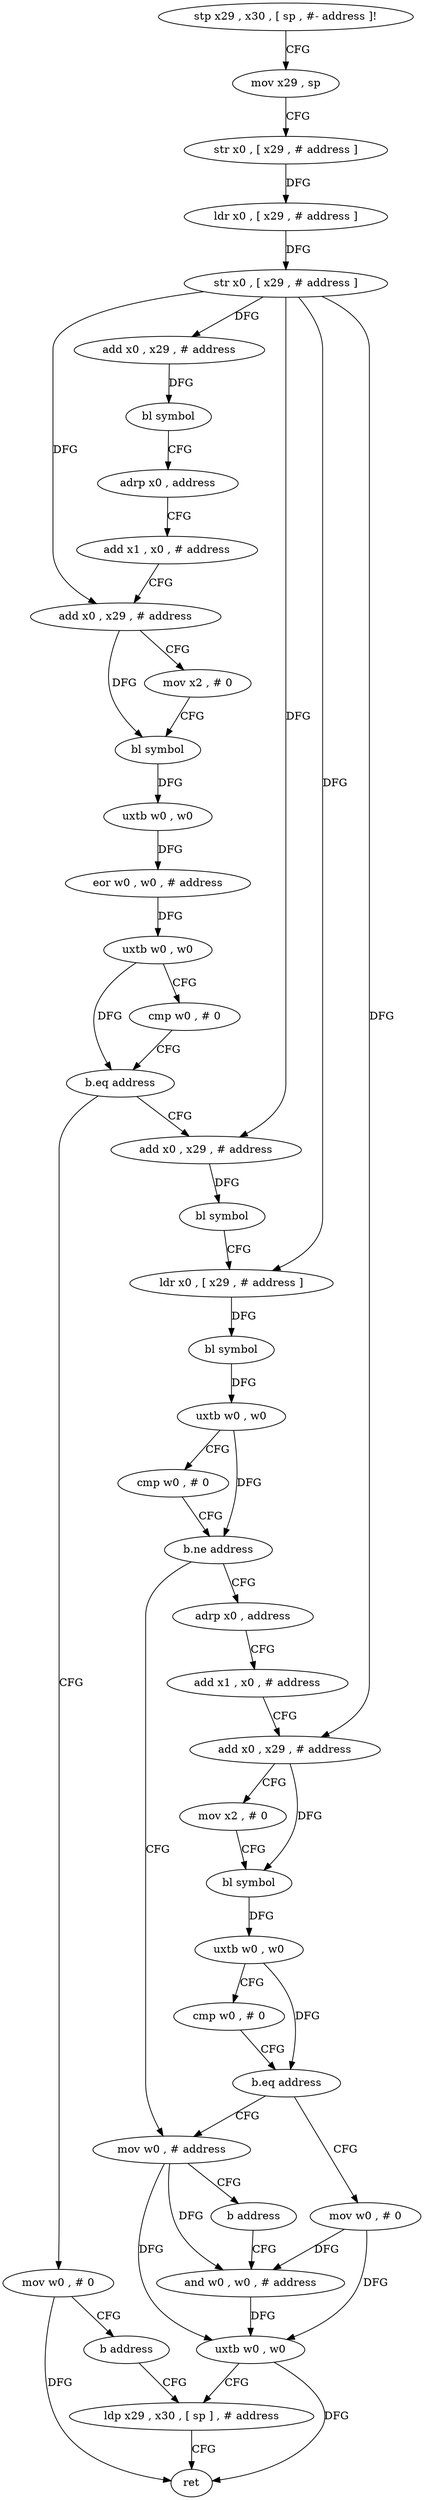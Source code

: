 digraph "func" {
"97268" [label = "stp x29 , x30 , [ sp , #- address ]!" ]
"97272" [label = "mov x29 , sp" ]
"97276" [label = "str x0 , [ x29 , # address ]" ]
"97280" [label = "ldr x0 , [ x29 , # address ]" ]
"97284" [label = "str x0 , [ x29 , # address ]" ]
"97288" [label = "add x0 , x29 , # address" ]
"97292" [label = "bl symbol" ]
"97296" [label = "adrp x0 , address" ]
"97300" [label = "add x1 , x0 , # address" ]
"97304" [label = "add x0 , x29 , # address" ]
"97308" [label = "mov x2 , # 0" ]
"97312" [label = "bl symbol" ]
"97316" [label = "uxtb w0 , w0" ]
"97320" [label = "eor w0 , w0 , # address" ]
"97324" [label = "uxtb w0 , w0" ]
"97328" [label = "cmp w0 , # 0" ]
"97332" [label = "b.eq address" ]
"97344" [label = "add x0 , x29 , # address" ]
"97336" [label = "mov w0 , # 0" ]
"97348" [label = "bl symbol" ]
"97352" [label = "ldr x0 , [ x29 , # address ]" ]
"97356" [label = "bl symbol" ]
"97360" [label = "uxtb w0 , w0" ]
"97364" [label = "cmp w0 , # 0" ]
"97368" [label = "b.ne address" ]
"97404" [label = "mov w0 , # address" ]
"97372" [label = "adrp x0 , address" ]
"97340" [label = "b address" ]
"97424" [label = "ldp x29 , x30 , [ sp ] , # address" ]
"97408" [label = "b address" ]
"97416" [label = "and w0 , w0 , # address" ]
"97376" [label = "add x1 , x0 , # address" ]
"97380" [label = "add x0 , x29 , # address" ]
"97384" [label = "mov x2 , # 0" ]
"97388" [label = "bl symbol" ]
"97392" [label = "uxtb w0 , w0" ]
"97396" [label = "cmp w0 , # 0" ]
"97400" [label = "b.eq address" ]
"97412" [label = "mov w0 , # 0" ]
"97428" [label = "ret" ]
"97420" [label = "uxtb w0 , w0" ]
"97268" -> "97272" [ label = "CFG" ]
"97272" -> "97276" [ label = "CFG" ]
"97276" -> "97280" [ label = "DFG" ]
"97280" -> "97284" [ label = "DFG" ]
"97284" -> "97288" [ label = "DFG" ]
"97284" -> "97352" [ label = "DFG" ]
"97284" -> "97304" [ label = "DFG" ]
"97284" -> "97344" [ label = "DFG" ]
"97284" -> "97380" [ label = "DFG" ]
"97288" -> "97292" [ label = "DFG" ]
"97292" -> "97296" [ label = "CFG" ]
"97296" -> "97300" [ label = "CFG" ]
"97300" -> "97304" [ label = "CFG" ]
"97304" -> "97308" [ label = "CFG" ]
"97304" -> "97312" [ label = "DFG" ]
"97308" -> "97312" [ label = "CFG" ]
"97312" -> "97316" [ label = "DFG" ]
"97316" -> "97320" [ label = "DFG" ]
"97320" -> "97324" [ label = "DFG" ]
"97324" -> "97328" [ label = "CFG" ]
"97324" -> "97332" [ label = "DFG" ]
"97328" -> "97332" [ label = "CFG" ]
"97332" -> "97344" [ label = "CFG" ]
"97332" -> "97336" [ label = "CFG" ]
"97344" -> "97348" [ label = "DFG" ]
"97336" -> "97340" [ label = "CFG" ]
"97336" -> "97428" [ label = "DFG" ]
"97348" -> "97352" [ label = "CFG" ]
"97352" -> "97356" [ label = "DFG" ]
"97356" -> "97360" [ label = "DFG" ]
"97360" -> "97364" [ label = "CFG" ]
"97360" -> "97368" [ label = "DFG" ]
"97364" -> "97368" [ label = "CFG" ]
"97368" -> "97404" [ label = "CFG" ]
"97368" -> "97372" [ label = "CFG" ]
"97404" -> "97408" [ label = "CFG" ]
"97404" -> "97416" [ label = "DFG" ]
"97404" -> "97420" [ label = "DFG" ]
"97372" -> "97376" [ label = "CFG" ]
"97340" -> "97424" [ label = "CFG" ]
"97424" -> "97428" [ label = "CFG" ]
"97408" -> "97416" [ label = "CFG" ]
"97416" -> "97420" [ label = "DFG" ]
"97376" -> "97380" [ label = "CFG" ]
"97380" -> "97384" [ label = "CFG" ]
"97380" -> "97388" [ label = "DFG" ]
"97384" -> "97388" [ label = "CFG" ]
"97388" -> "97392" [ label = "DFG" ]
"97392" -> "97396" [ label = "CFG" ]
"97392" -> "97400" [ label = "DFG" ]
"97396" -> "97400" [ label = "CFG" ]
"97400" -> "97412" [ label = "CFG" ]
"97400" -> "97404" [ label = "CFG" ]
"97412" -> "97416" [ label = "DFG" ]
"97412" -> "97420" [ label = "DFG" ]
"97420" -> "97424" [ label = "CFG" ]
"97420" -> "97428" [ label = "DFG" ]
}
